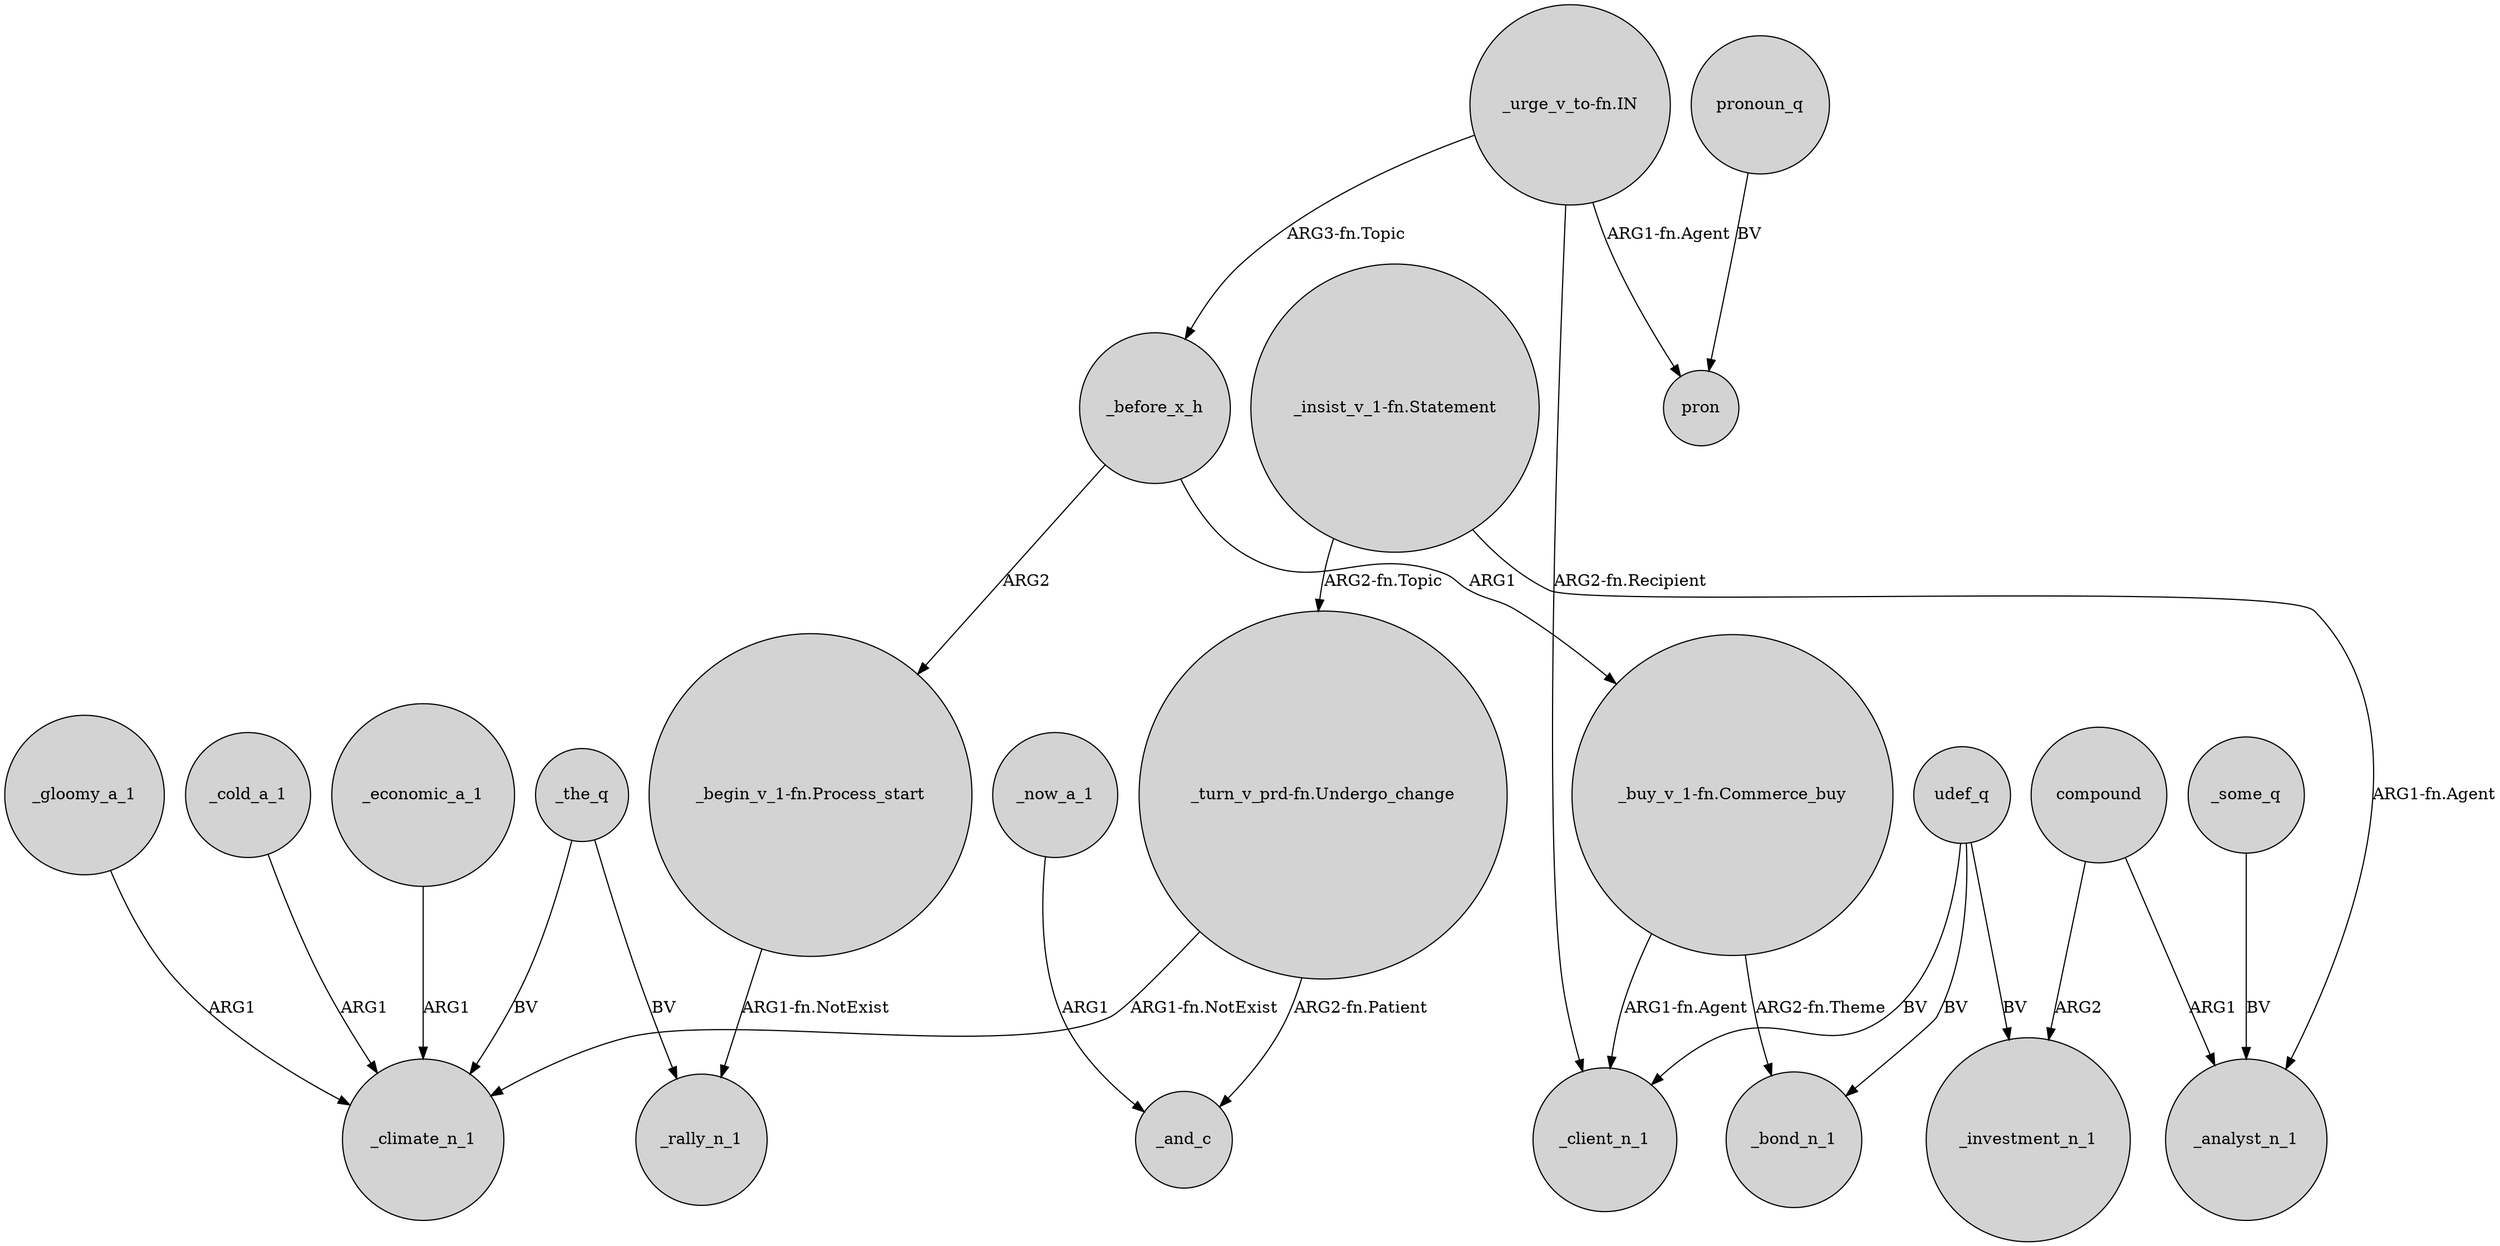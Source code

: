 digraph {
	node [shape=circle style=filled]
	_now_a_1 -> _and_c [label=ARG1]
	_before_x_h -> "_begin_v_1-fn.Process_start" [label=ARG2]
	"_begin_v_1-fn.Process_start" -> _rally_n_1 [label="ARG1-fn.NotExist"]
	"_buy_v_1-fn.Commerce_buy" -> _client_n_1 [label="ARG1-fn.Agent"]
	"_urge_v_to-fn.IN" -> _before_x_h [label="ARG3-fn.Topic"]
	"_insist_v_1-fn.Statement" -> _analyst_n_1 [label="ARG1-fn.Agent"]
	compound -> _investment_n_1 [label=ARG2]
	_before_x_h -> "_buy_v_1-fn.Commerce_buy" [label=ARG1]
	_economic_a_1 -> _climate_n_1 [label=ARG1]
	pronoun_q -> pron [label=BV]
	_the_q -> _climate_n_1 [label=BV]
	udef_q -> _bond_n_1 [label=BV]
	"_insist_v_1-fn.Statement" -> "_turn_v_prd-fn.Undergo_change" [label="ARG2-fn.Topic"]
	_some_q -> _analyst_n_1 [label=BV]
	"_turn_v_prd-fn.Undergo_change" -> _and_c [label="ARG2-fn.Patient"]
	udef_q -> _client_n_1 [label=BV]
	"_buy_v_1-fn.Commerce_buy" -> _bond_n_1 [label="ARG2-fn.Theme"]
	"_turn_v_prd-fn.Undergo_change" -> _climate_n_1 [label="ARG1-fn.NotExist"]
	_gloomy_a_1 -> _climate_n_1 [label=ARG1]
	udef_q -> _investment_n_1 [label=BV]
	_cold_a_1 -> _climate_n_1 [label=ARG1]
	"_urge_v_to-fn.IN" -> _client_n_1 [label="ARG2-fn.Recipient"]
	_the_q -> _rally_n_1 [label=BV]
	"_urge_v_to-fn.IN" -> pron [label="ARG1-fn.Agent"]
	compound -> _analyst_n_1 [label=ARG1]
}
